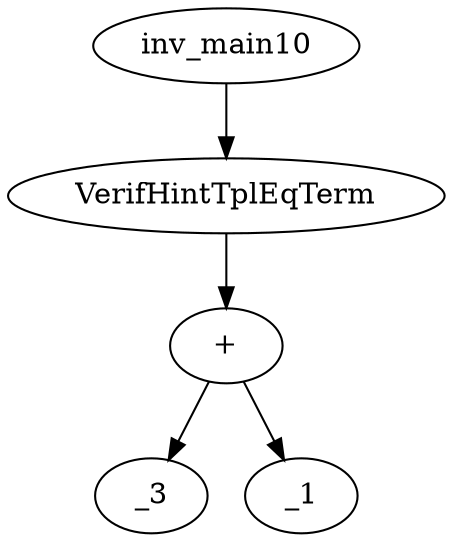 digraph dag {
0 [label="inv_main10"];
1 [label="VerifHintTplEqTerm"];
2 [label="+"];
3 [label="_3"];
4 [label="_1"];
0->1
1->2
2->4
2 -> 3
}

